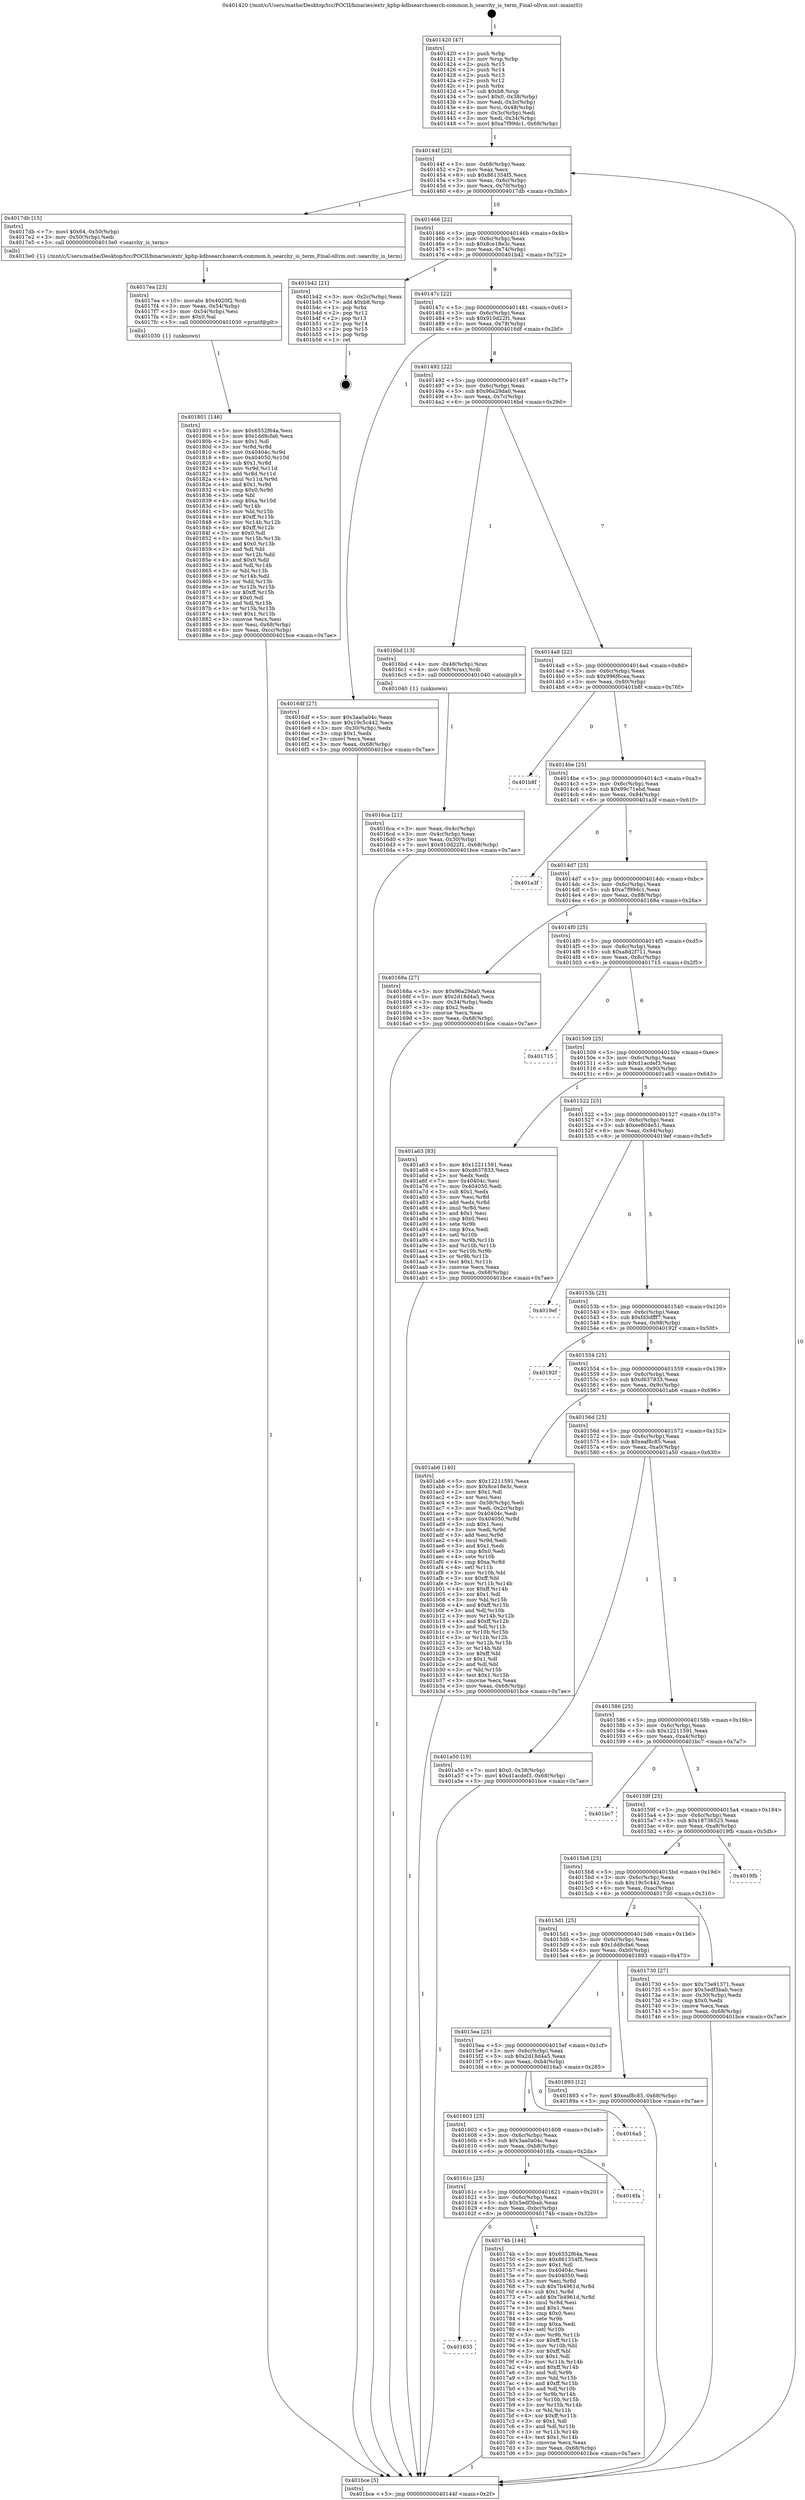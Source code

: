 digraph "0x401420" {
  label = "0x401420 (/mnt/c/Users/mathe/Desktop/tcc/POCII/binaries/extr_kphp-kdbsearchsearch-common.h_searchy_is_term_Final-ollvm.out::main(0))"
  labelloc = "t"
  node[shape=record]

  Entry [label="",width=0.3,height=0.3,shape=circle,fillcolor=black,style=filled]
  "0x40144f" [label="{
     0x40144f [23]\l
     | [instrs]\l
     &nbsp;&nbsp;0x40144f \<+3\>: mov -0x68(%rbp),%eax\l
     &nbsp;&nbsp;0x401452 \<+2\>: mov %eax,%ecx\l
     &nbsp;&nbsp;0x401454 \<+6\>: sub $0x861354f5,%ecx\l
     &nbsp;&nbsp;0x40145a \<+3\>: mov %eax,-0x6c(%rbp)\l
     &nbsp;&nbsp;0x40145d \<+3\>: mov %ecx,-0x70(%rbp)\l
     &nbsp;&nbsp;0x401460 \<+6\>: je 00000000004017db \<main+0x3bb\>\l
  }"]
  "0x4017db" [label="{
     0x4017db [15]\l
     | [instrs]\l
     &nbsp;&nbsp;0x4017db \<+7\>: movl $0x64,-0x50(%rbp)\l
     &nbsp;&nbsp;0x4017e2 \<+3\>: mov -0x50(%rbp),%edi\l
     &nbsp;&nbsp;0x4017e5 \<+5\>: call 00000000004013e0 \<searchy_is_term\>\l
     | [calls]\l
     &nbsp;&nbsp;0x4013e0 \{1\} (/mnt/c/Users/mathe/Desktop/tcc/POCII/binaries/extr_kphp-kdbsearchsearch-common.h_searchy_is_term_Final-ollvm.out::searchy_is_term)\l
  }"]
  "0x401466" [label="{
     0x401466 [22]\l
     | [instrs]\l
     &nbsp;&nbsp;0x401466 \<+5\>: jmp 000000000040146b \<main+0x4b\>\l
     &nbsp;&nbsp;0x40146b \<+3\>: mov -0x6c(%rbp),%eax\l
     &nbsp;&nbsp;0x40146e \<+5\>: sub $0x8ce18e3c,%eax\l
     &nbsp;&nbsp;0x401473 \<+3\>: mov %eax,-0x74(%rbp)\l
     &nbsp;&nbsp;0x401476 \<+6\>: je 0000000000401b42 \<main+0x722\>\l
  }"]
  Exit [label="",width=0.3,height=0.3,shape=circle,fillcolor=black,style=filled,peripheries=2]
  "0x401b42" [label="{
     0x401b42 [21]\l
     | [instrs]\l
     &nbsp;&nbsp;0x401b42 \<+3\>: mov -0x2c(%rbp),%eax\l
     &nbsp;&nbsp;0x401b45 \<+7\>: add $0xb8,%rsp\l
     &nbsp;&nbsp;0x401b4c \<+1\>: pop %rbx\l
     &nbsp;&nbsp;0x401b4d \<+2\>: pop %r12\l
     &nbsp;&nbsp;0x401b4f \<+2\>: pop %r13\l
     &nbsp;&nbsp;0x401b51 \<+2\>: pop %r14\l
     &nbsp;&nbsp;0x401b53 \<+2\>: pop %r15\l
     &nbsp;&nbsp;0x401b55 \<+1\>: pop %rbp\l
     &nbsp;&nbsp;0x401b56 \<+1\>: ret\l
  }"]
  "0x40147c" [label="{
     0x40147c [22]\l
     | [instrs]\l
     &nbsp;&nbsp;0x40147c \<+5\>: jmp 0000000000401481 \<main+0x61\>\l
     &nbsp;&nbsp;0x401481 \<+3\>: mov -0x6c(%rbp),%eax\l
     &nbsp;&nbsp;0x401484 \<+5\>: sub $0x910d22f1,%eax\l
     &nbsp;&nbsp;0x401489 \<+3\>: mov %eax,-0x78(%rbp)\l
     &nbsp;&nbsp;0x40148c \<+6\>: je 00000000004016df \<main+0x2bf\>\l
  }"]
  "0x401801" [label="{
     0x401801 [146]\l
     | [instrs]\l
     &nbsp;&nbsp;0x401801 \<+5\>: mov $0x6552f64a,%esi\l
     &nbsp;&nbsp;0x401806 \<+5\>: mov $0x1dd8cfa6,%ecx\l
     &nbsp;&nbsp;0x40180b \<+2\>: mov $0x1,%dl\l
     &nbsp;&nbsp;0x40180d \<+3\>: xor %r8d,%r8d\l
     &nbsp;&nbsp;0x401810 \<+8\>: mov 0x40404c,%r9d\l
     &nbsp;&nbsp;0x401818 \<+8\>: mov 0x404050,%r10d\l
     &nbsp;&nbsp;0x401820 \<+4\>: sub $0x1,%r8d\l
     &nbsp;&nbsp;0x401824 \<+3\>: mov %r9d,%r11d\l
     &nbsp;&nbsp;0x401827 \<+3\>: add %r8d,%r11d\l
     &nbsp;&nbsp;0x40182a \<+4\>: imul %r11d,%r9d\l
     &nbsp;&nbsp;0x40182e \<+4\>: and $0x1,%r9d\l
     &nbsp;&nbsp;0x401832 \<+4\>: cmp $0x0,%r9d\l
     &nbsp;&nbsp;0x401836 \<+3\>: sete %bl\l
     &nbsp;&nbsp;0x401839 \<+4\>: cmp $0xa,%r10d\l
     &nbsp;&nbsp;0x40183d \<+4\>: setl %r14b\l
     &nbsp;&nbsp;0x401841 \<+3\>: mov %bl,%r15b\l
     &nbsp;&nbsp;0x401844 \<+4\>: xor $0xff,%r15b\l
     &nbsp;&nbsp;0x401848 \<+3\>: mov %r14b,%r12b\l
     &nbsp;&nbsp;0x40184b \<+4\>: xor $0xff,%r12b\l
     &nbsp;&nbsp;0x40184f \<+3\>: xor $0x0,%dl\l
     &nbsp;&nbsp;0x401852 \<+3\>: mov %r15b,%r13b\l
     &nbsp;&nbsp;0x401855 \<+4\>: and $0x0,%r13b\l
     &nbsp;&nbsp;0x401859 \<+2\>: and %dl,%bl\l
     &nbsp;&nbsp;0x40185b \<+3\>: mov %r12b,%dil\l
     &nbsp;&nbsp;0x40185e \<+4\>: and $0x0,%dil\l
     &nbsp;&nbsp;0x401862 \<+3\>: and %dl,%r14b\l
     &nbsp;&nbsp;0x401865 \<+3\>: or %bl,%r13b\l
     &nbsp;&nbsp;0x401868 \<+3\>: or %r14b,%dil\l
     &nbsp;&nbsp;0x40186b \<+3\>: xor %dil,%r13b\l
     &nbsp;&nbsp;0x40186e \<+3\>: or %r12b,%r15b\l
     &nbsp;&nbsp;0x401871 \<+4\>: xor $0xff,%r15b\l
     &nbsp;&nbsp;0x401875 \<+3\>: or $0x0,%dl\l
     &nbsp;&nbsp;0x401878 \<+3\>: and %dl,%r15b\l
     &nbsp;&nbsp;0x40187b \<+3\>: or %r15b,%r13b\l
     &nbsp;&nbsp;0x40187e \<+4\>: test $0x1,%r13b\l
     &nbsp;&nbsp;0x401882 \<+3\>: cmovne %ecx,%esi\l
     &nbsp;&nbsp;0x401885 \<+3\>: mov %esi,-0x68(%rbp)\l
     &nbsp;&nbsp;0x401888 \<+6\>: mov %eax,-0xcc(%rbp)\l
     &nbsp;&nbsp;0x40188e \<+5\>: jmp 0000000000401bce \<main+0x7ae\>\l
  }"]
  "0x4016df" [label="{
     0x4016df [27]\l
     | [instrs]\l
     &nbsp;&nbsp;0x4016df \<+5\>: mov $0x3aa0a04c,%eax\l
     &nbsp;&nbsp;0x4016e4 \<+5\>: mov $0x19c5c442,%ecx\l
     &nbsp;&nbsp;0x4016e9 \<+3\>: mov -0x30(%rbp),%edx\l
     &nbsp;&nbsp;0x4016ec \<+3\>: cmp $0x1,%edx\l
     &nbsp;&nbsp;0x4016ef \<+3\>: cmovl %ecx,%eax\l
     &nbsp;&nbsp;0x4016f2 \<+3\>: mov %eax,-0x68(%rbp)\l
     &nbsp;&nbsp;0x4016f5 \<+5\>: jmp 0000000000401bce \<main+0x7ae\>\l
  }"]
  "0x401492" [label="{
     0x401492 [22]\l
     | [instrs]\l
     &nbsp;&nbsp;0x401492 \<+5\>: jmp 0000000000401497 \<main+0x77\>\l
     &nbsp;&nbsp;0x401497 \<+3\>: mov -0x6c(%rbp),%eax\l
     &nbsp;&nbsp;0x40149a \<+5\>: sub $0x96a29da0,%eax\l
     &nbsp;&nbsp;0x40149f \<+3\>: mov %eax,-0x7c(%rbp)\l
     &nbsp;&nbsp;0x4014a2 \<+6\>: je 00000000004016bd \<main+0x29d\>\l
  }"]
  "0x4017ea" [label="{
     0x4017ea [23]\l
     | [instrs]\l
     &nbsp;&nbsp;0x4017ea \<+10\>: movabs $0x4020f2,%rdi\l
     &nbsp;&nbsp;0x4017f4 \<+3\>: mov %eax,-0x54(%rbp)\l
     &nbsp;&nbsp;0x4017f7 \<+3\>: mov -0x54(%rbp),%esi\l
     &nbsp;&nbsp;0x4017fa \<+2\>: mov $0x0,%al\l
     &nbsp;&nbsp;0x4017fc \<+5\>: call 0000000000401030 \<printf@plt\>\l
     | [calls]\l
     &nbsp;&nbsp;0x401030 \{1\} (unknown)\l
  }"]
  "0x4016bd" [label="{
     0x4016bd [13]\l
     | [instrs]\l
     &nbsp;&nbsp;0x4016bd \<+4\>: mov -0x48(%rbp),%rax\l
     &nbsp;&nbsp;0x4016c1 \<+4\>: mov 0x8(%rax),%rdi\l
     &nbsp;&nbsp;0x4016c5 \<+5\>: call 0000000000401040 \<atoi@plt\>\l
     | [calls]\l
     &nbsp;&nbsp;0x401040 \{1\} (unknown)\l
  }"]
  "0x4014a8" [label="{
     0x4014a8 [22]\l
     | [instrs]\l
     &nbsp;&nbsp;0x4014a8 \<+5\>: jmp 00000000004014ad \<main+0x8d\>\l
     &nbsp;&nbsp;0x4014ad \<+3\>: mov -0x6c(%rbp),%eax\l
     &nbsp;&nbsp;0x4014b0 \<+5\>: sub $0x996f6cea,%eax\l
     &nbsp;&nbsp;0x4014b5 \<+3\>: mov %eax,-0x80(%rbp)\l
     &nbsp;&nbsp;0x4014b8 \<+6\>: je 0000000000401b8f \<main+0x76f\>\l
  }"]
  "0x401635" [label="{
     0x401635\l
  }", style=dashed]
  "0x401b8f" [label="{
     0x401b8f\l
  }", style=dashed]
  "0x4014be" [label="{
     0x4014be [25]\l
     | [instrs]\l
     &nbsp;&nbsp;0x4014be \<+5\>: jmp 00000000004014c3 \<main+0xa3\>\l
     &nbsp;&nbsp;0x4014c3 \<+3\>: mov -0x6c(%rbp),%eax\l
     &nbsp;&nbsp;0x4014c6 \<+5\>: sub $0x99c71ebd,%eax\l
     &nbsp;&nbsp;0x4014cb \<+6\>: mov %eax,-0x84(%rbp)\l
     &nbsp;&nbsp;0x4014d1 \<+6\>: je 0000000000401a3f \<main+0x61f\>\l
  }"]
  "0x40174b" [label="{
     0x40174b [144]\l
     | [instrs]\l
     &nbsp;&nbsp;0x40174b \<+5\>: mov $0x6552f64a,%eax\l
     &nbsp;&nbsp;0x401750 \<+5\>: mov $0x861354f5,%ecx\l
     &nbsp;&nbsp;0x401755 \<+2\>: mov $0x1,%dl\l
     &nbsp;&nbsp;0x401757 \<+7\>: mov 0x40404c,%esi\l
     &nbsp;&nbsp;0x40175e \<+7\>: mov 0x404050,%edi\l
     &nbsp;&nbsp;0x401765 \<+3\>: mov %esi,%r8d\l
     &nbsp;&nbsp;0x401768 \<+7\>: sub $0x7b4961d,%r8d\l
     &nbsp;&nbsp;0x40176f \<+4\>: sub $0x1,%r8d\l
     &nbsp;&nbsp;0x401773 \<+7\>: add $0x7b4961d,%r8d\l
     &nbsp;&nbsp;0x40177a \<+4\>: imul %r8d,%esi\l
     &nbsp;&nbsp;0x40177e \<+3\>: and $0x1,%esi\l
     &nbsp;&nbsp;0x401781 \<+3\>: cmp $0x0,%esi\l
     &nbsp;&nbsp;0x401784 \<+4\>: sete %r9b\l
     &nbsp;&nbsp;0x401788 \<+3\>: cmp $0xa,%edi\l
     &nbsp;&nbsp;0x40178b \<+4\>: setl %r10b\l
     &nbsp;&nbsp;0x40178f \<+3\>: mov %r9b,%r11b\l
     &nbsp;&nbsp;0x401792 \<+4\>: xor $0xff,%r11b\l
     &nbsp;&nbsp;0x401796 \<+3\>: mov %r10b,%bl\l
     &nbsp;&nbsp;0x401799 \<+3\>: xor $0xff,%bl\l
     &nbsp;&nbsp;0x40179c \<+3\>: xor $0x1,%dl\l
     &nbsp;&nbsp;0x40179f \<+3\>: mov %r11b,%r14b\l
     &nbsp;&nbsp;0x4017a2 \<+4\>: and $0xff,%r14b\l
     &nbsp;&nbsp;0x4017a6 \<+3\>: and %dl,%r9b\l
     &nbsp;&nbsp;0x4017a9 \<+3\>: mov %bl,%r15b\l
     &nbsp;&nbsp;0x4017ac \<+4\>: and $0xff,%r15b\l
     &nbsp;&nbsp;0x4017b0 \<+3\>: and %dl,%r10b\l
     &nbsp;&nbsp;0x4017b3 \<+3\>: or %r9b,%r14b\l
     &nbsp;&nbsp;0x4017b6 \<+3\>: or %r10b,%r15b\l
     &nbsp;&nbsp;0x4017b9 \<+3\>: xor %r15b,%r14b\l
     &nbsp;&nbsp;0x4017bc \<+3\>: or %bl,%r11b\l
     &nbsp;&nbsp;0x4017bf \<+4\>: xor $0xff,%r11b\l
     &nbsp;&nbsp;0x4017c3 \<+3\>: or $0x1,%dl\l
     &nbsp;&nbsp;0x4017c6 \<+3\>: and %dl,%r11b\l
     &nbsp;&nbsp;0x4017c9 \<+3\>: or %r11b,%r14b\l
     &nbsp;&nbsp;0x4017cc \<+4\>: test $0x1,%r14b\l
     &nbsp;&nbsp;0x4017d0 \<+3\>: cmovne %ecx,%eax\l
     &nbsp;&nbsp;0x4017d3 \<+3\>: mov %eax,-0x68(%rbp)\l
     &nbsp;&nbsp;0x4017d6 \<+5\>: jmp 0000000000401bce \<main+0x7ae\>\l
  }"]
  "0x401a3f" [label="{
     0x401a3f\l
  }", style=dashed]
  "0x4014d7" [label="{
     0x4014d7 [25]\l
     | [instrs]\l
     &nbsp;&nbsp;0x4014d7 \<+5\>: jmp 00000000004014dc \<main+0xbc\>\l
     &nbsp;&nbsp;0x4014dc \<+3\>: mov -0x6c(%rbp),%eax\l
     &nbsp;&nbsp;0x4014df \<+5\>: sub $0xa7f99dc1,%eax\l
     &nbsp;&nbsp;0x4014e4 \<+6\>: mov %eax,-0x88(%rbp)\l
     &nbsp;&nbsp;0x4014ea \<+6\>: je 000000000040168a \<main+0x26a\>\l
  }"]
  "0x40161c" [label="{
     0x40161c [25]\l
     | [instrs]\l
     &nbsp;&nbsp;0x40161c \<+5\>: jmp 0000000000401621 \<main+0x201\>\l
     &nbsp;&nbsp;0x401621 \<+3\>: mov -0x6c(%rbp),%eax\l
     &nbsp;&nbsp;0x401624 \<+5\>: sub $0x5edf3bab,%eax\l
     &nbsp;&nbsp;0x401629 \<+6\>: mov %eax,-0xbc(%rbp)\l
     &nbsp;&nbsp;0x40162f \<+6\>: je 000000000040174b \<main+0x32b\>\l
  }"]
  "0x40168a" [label="{
     0x40168a [27]\l
     | [instrs]\l
     &nbsp;&nbsp;0x40168a \<+5\>: mov $0x96a29da0,%eax\l
     &nbsp;&nbsp;0x40168f \<+5\>: mov $0x2d18d4a5,%ecx\l
     &nbsp;&nbsp;0x401694 \<+3\>: mov -0x34(%rbp),%edx\l
     &nbsp;&nbsp;0x401697 \<+3\>: cmp $0x2,%edx\l
     &nbsp;&nbsp;0x40169a \<+3\>: cmovne %ecx,%eax\l
     &nbsp;&nbsp;0x40169d \<+3\>: mov %eax,-0x68(%rbp)\l
     &nbsp;&nbsp;0x4016a0 \<+5\>: jmp 0000000000401bce \<main+0x7ae\>\l
  }"]
  "0x4014f0" [label="{
     0x4014f0 [25]\l
     | [instrs]\l
     &nbsp;&nbsp;0x4014f0 \<+5\>: jmp 00000000004014f5 \<main+0xd5\>\l
     &nbsp;&nbsp;0x4014f5 \<+3\>: mov -0x6c(%rbp),%eax\l
     &nbsp;&nbsp;0x4014f8 \<+5\>: sub $0xa8d2f711,%eax\l
     &nbsp;&nbsp;0x4014fd \<+6\>: mov %eax,-0x8c(%rbp)\l
     &nbsp;&nbsp;0x401503 \<+6\>: je 0000000000401715 \<main+0x2f5\>\l
  }"]
  "0x401bce" [label="{
     0x401bce [5]\l
     | [instrs]\l
     &nbsp;&nbsp;0x401bce \<+5\>: jmp 000000000040144f \<main+0x2f\>\l
  }"]
  "0x401420" [label="{
     0x401420 [47]\l
     | [instrs]\l
     &nbsp;&nbsp;0x401420 \<+1\>: push %rbp\l
     &nbsp;&nbsp;0x401421 \<+3\>: mov %rsp,%rbp\l
     &nbsp;&nbsp;0x401424 \<+2\>: push %r15\l
     &nbsp;&nbsp;0x401426 \<+2\>: push %r14\l
     &nbsp;&nbsp;0x401428 \<+2\>: push %r13\l
     &nbsp;&nbsp;0x40142a \<+2\>: push %r12\l
     &nbsp;&nbsp;0x40142c \<+1\>: push %rbx\l
     &nbsp;&nbsp;0x40142d \<+7\>: sub $0xb8,%rsp\l
     &nbsp;&nbsp;0x401434 \<+7\>: movl $0x0,-0x38(%rbp)\l
     &nbsp;&nbsp;0x40143b \<+3\>: mov %edi,-0x3c(%rbp)\l
     &nbsp;&nbsp;0x40143e \<+4\>: mov %rsi,-0x48(%rbp)\l
     &nbsp;&nbsp;0x401442 \<+3\>: mov -0x3c(%rbp),%edi\l
     &nbsp;&nbsp;0x401445 \<+3\>: mov %edi,-0x34(%rbp)\l
     &nbsp;&nbsp;0x401448 \<+7\>: movl $0xa7f99dc1,-0x68(%rbp)\l
  }"]
  "0x4016ca" [label="{
     0x4016ca [21]\l
     | [instrs]\l
     &nbsp;&nbsp;0x4016ca \<+3\>: mov %eax,-0x4c(%rbp)\l
     &nbsp;&nbsp;0x4016cd \<+3\>: mov -0x4c(%rbp),%eax\l
     &nbsp;&nbsp;0x4016d0 \<+3\>: mov %eax,-0x30(%rbp)\l
     &nbsp;&nbsp;0x4016d3 \<+7\>: movl $0x910d22f1,-0x68(%rbp)\l
     &nbsp;&nbsp;0x4016da \<+5\>: jmp 0000000000401bce \<main+0x7ae\>\l
  }"]
  "0x4016fa" [label="{
     0x4016fa\l
  }", style=dashed]
  "0x401715" [label="{
     0x401715\l
  }", style=dashed]
  "0x401509" [label="{
     0x401509 [25]\l
     | [instrs]\l
     &nbsp;&nbsp;0x401509 \<+5\>: jmp 000000000040150e \<main+0xee\>\l
     &nbsp;&nbsp;0x40150e \<+3\>: mov -0x6c(%rbp),%eax\l
     &nbsp;&nbsp;0x401511 \<+5\>: sub $0xd1acdef3,%eax\l
     &nbsp;&nbsp;0x401516 \<+6\>: mov %eax,-0x90(%rbp)\l
     &nbsp;&nbsp;0x40151c \<+6\>: je 0000000000401a63 \<main+0x643\>\l
  }"]
  "0x401603" [label="{
     0x401603 [25]\l
     | [instrs]\l
     &nbsp;&nbsp;0x401603 \<+5\>: jmp 0000000000401608 \<main+0x1e8\>\l
     &nbsp;&nbsp;0x401608 \<+3\>: mov -0x6c(%rbp),%eax\l
     &nbsp;&nbsp;0x40160b \<+5\>: sub $0x3aa0a04c,%eax\l
     &nbsp;&nbsp;0x401610 \<+6\>: mov %eax,-0xb8(%rbp)\l
     &nbsp;&nbsp;0x401616 \<+6\>: je 00000000004016fa \<main+0x2da\>\l
  }"]
  "0x401a63" [label="{
     0x401a63 [83]\l
     | [instrs]\l
     &nbsp;&nbsp;0x401a63 \<+5\>: mov $0x12211591,%eax\l
     &nbsp;&nbsp;0x401a68 \<+5\>: mov $0xd637833,%ecx\l
     &nbsp;&nbsp;0x401a6d \<+2\>: xor %edx,%edx\l
     &nbsp;&nbsp;0x401a6f \<+7\>: mov 0x40404c,%esi\l
     &nbsp;&nbsp;0x401a76 \<+7\>: mov 0x404050,%edi\l
     &nbsp;&nbsp;0x401a7d \<+3\>: sub $0x1,%edx\l
     &nbsp;&nbsp;0x401a80 \<+3\>: mov %esi,%r8d\l
     &nbsp;&nbsp;0x401a83 \<+3\>: add %edx,%r8d\l
     &nbsp;&nbsp;0x401a86 \<+4\>: imul %r8d,%esi\l
     &nbsp;&nbsp;0x401a8a \<+3\>: and $0x1,%esi\l
     &nbsp;&nbsp;0x401a8d \<+3\>: cmp $0x0,%esi\l
     &nbsp;&nbsp;0x401a90 \<+4\>: sete %r9b\l
     &nbsp;&nbsp;0x401a94 \<+3\>: cmp $0xa,%edi\l
     &nbsp;&nbsp;0x401a97 \<+4\>: setl %r10b\l
     &nbsp;&nbsp;0x401a9b \<+3\>: mov %r9b,%r11b\l
     &nbsp;&nbsp;0x401a9e \<+3\>: and %r10b,%r11b\l
     &nbsp;&nbsp;0x401aa1 \<+3\>: xor %r10b,%r9b\l
     &nbsp;&nbsp;0x401aa4 \<+3\>: or %r9b,%r11b\l
     &nbsp;&nbsp;0x401aa7 \<+4\>: test $0x1,%r11b\l
     &nbsp;&nbsp;0x401aab \<+3\>: cmovne %ecx,%eax\l
     &nbsp;&nbsp;0x401aae \<+3\>: mov %eax,-0x68(%rbp)\l
     &nbsp;&nbsp;0x401ab1 \<+5\>: jmp 0000000000401bce \<main+0x7ae\>\l
  }"]
  "0x401522" [label="{
     0x401522 [25]\l
     | [instrs]\l
     &nbsp;&nbsp;0x401522 \<+5\>: jmp 0000000000401527 \<main+0x107\>\l
     &nbsp;&nbsp;0x401527 \<+3\>: mov -0x6c(%rbp),%eax\l
     &nbsp;&nbsp;0x40152a \<+5\>: sub $0xee804e51,%eax\l
     &nbsp;&nbsp;0x40152f \<+6\>: mov %eax,-0x94(%rbp)\l
     &nbsp;&nbsp;0x401535 \<+6\>: je 00000000004019ef \<main+0x5cf\>\l
  }"]
  "0x4016a5" [label="{
     0x4016a5\l
  }", style=dashed]
  "0x4019ef" [label="{
     0x4019ef\l
  }", style=dashed]
  "0x40153b" [label="{
     0x40153b [25]\l
     | [instrs]\l
     &nbsp;&nbsp;0x40153b \<+5\>: jmp 0000000000401540 \<main+0x120\>\l
     &nbsp;&nbsp;0x401540 \<+3\>: mov -0x6c(%rbp),%eax\l
     &nbsp;&nbsp;0x401543 \<+5\>: sub $0xfd3dfff7,%eax\l
     &nbsp;&nbsp;0x401548 \<+6\>: mov %eax,-0x98(%rbp)\l
     &nbsp;&nbsp;0x40154e \<+6\>: je 000000000040192f \<main+0x50f\>\l
  }"]
  "0x4015ea" [label="{
     0x4015ea [25]\l
     | [instrs]\l
     &nbsp;&nbsp;0x4015ea \<+5\>: jmp 00000000004015ef \<main+0x1cf\>\l
     &nbsp;&nbsp;0x4015ef \<+3\>: mov -0x6c(%rbp),%eax\l
     &nbsp;&nbsp;0x4015f2 \<+5\>: sub $0x2d18d4a5,%eax\l
     &nbsp;&nbsp;0x4015f7 \<+6\>: mov %eax,-0xb4(%rbp)\l
     &nbsp;&nbsp;0x4015fd \<+6\>: je 00000000004016a5 \<main+0x285\>\l
  }"]
  "0x40192f" [label="{
     0x40192f\l
  }", style=dashed]
  "0x401554" [label="{
     0x401554 [25]\l
     | [instrs]\l
     &nbsp;&nbsp;0x401554 \<+5\>: jmp 0000000000401559 \<main+0x139\>\l
     &nbsp;&nbsp;0x401559 \<+3\>: mov -0x6c(%rbp),%eax\l
     &nbsp;&nbsp;0x40155c \<+5\>: sub $0xd637833,%eax\l
     &nbsp;&nbsp;0x401561 \<+6\>: mov %eax,-0x9c(%rbp)\l
     &nbsp;&nbsp;0x401567 \<+6\>: je 0000000000401ab6 \<main+0x696\>\l
  }"]
  "0x401893" [label="{
     0x401893 [12]\l
     | [instrs]\l
     &nbsp;&nbsp;0x401893 \<+7\>: movl $0xeaf8c85,-0x68(%rbp)\l
     &nbsp;&nbsp;0x40189a \<+5\>: jmp 0000000000401bce \<main+0x7ae\>\l
  }"]
  "0x401ab6" [label="{
     0x401ab6 [140]\l
     | [instrs]\l
     &nbsp;&nbsp;0x401ab6 \<+5\>: mov $0x12211591,%eax\l
     &nbsp;&nbsp;0x401abb \<+5\>: mov $0x8ce18e3c,%ecx\l
     &nbsp;&nbsp;0x401ac0 \<+2\>: mov $0x1,%dl\l
     &nbsp;&nbsp;0x401ac2 \<+2\>: xor %esi,%esi\l
     &nbsp;&nbsp;0x401ac4 \<+3\>: mov -0x38(%rbp),%edi\l
     &nbsp;&nbsp;0x401ac7 \<+3\>: mov %edi,-0x2c(%rbp)\l
     &nbsp;&nbsp;0x401aca \<+7\>: mov 0x40404c,%edi\l
     &nbsp;&nbsp;0x401ad1 \<+8\>: mov 0x404050,%r8d\l
     &nbsp;&nbsp;0x401ad9 \<+3\>: sub $0x1,%esi\l
     &nbsp;&nbsp;0x401adc \<+3\>: mov %edi,%r9d\l
     &nbsp;&nbsp;0x401adf \<+3\>: add %esi,%r9d\l
     &nbsp;&nbsp;0x401ae2 \<+4\>: imul %r9d,%edi\l
     &nbsp;&nbsp;0x401ae6 \<+3\>: and $0x1,%edi\l
     &nbsp;&nbsp;0x401ae9 \<+3\>: cmp $0x0,%edi\l
     &nbsp;&nbsp;0x401aec \<+4\>: sete %r10b\l
     &nbsp;&nbsp;0x401af0 \<+4\>: cmp $0xa,%r8d\l
     &nbsp;&nbsp;0x401af4 \<+4\>: setl %r11b\l
     &nbsp;&nbsp;0x401af8 \<+3\>: mov %r10b,%bl\l
     &nbsp;&nbsp;0x401afb \<+3\>: xor $0xff,%bl\l
     &nbsp;&nbsp;0x401afe \<+3\>: mov %r11b,%r14b\l
     &nbsp;&nbsp;0x401b01 \<+4\>: xor $0xff,%r14b\l
     &nbsp;&nbsp;0x401b05 \<+3\>: xor $0x1,%dl\l
     &nbsp;&nbsp;0x401b08 \<+3\>: mov %bl,%r15b\l
     &nbsp;&nbsp;0x401b0b \<+4\>: and $0xff,%r15b\l
     &nbsp;&nbsp;0x401b0f \<+3\>: and %dl,%r10b\l
     &nbsp;&nbsp;0x401b12 \<+3\>: mov %r14b,%r12b\l
     &nbsp;&nbsp;0x401b15 \<+4\>: and $0xff,%r12b\l
     &nbsp;&nbsp;0x401b19 \<+3\>: and %dl,%r11b\l
     &nbsp;&nbsp;0x401b1c \<+3\>: or %r10b,%r15b\l
     &nbsp;&nbsp;0x401b1f \<+3\>: or %r11b,%r12b\l
     &nbsp;&nbsp;0x401b22 \<+3\>: xor %r12b,%r15b\l
     &nbsp;&nbsp;0x401b25 \<+3\>: or %r14b,%bl\l
     &nbsp;&nbsp;0x401b28 \<+3\>: xor $0xff,%bl\l
     &nbsp;&nbsp;0x401b2b \<+3\>: or $0x1,%dl\l
     &nbsp;&nbsp;0x401b2e \<+2\>: and %dl,%bl\l
     &nbsp;&nbsp;0x401b30 \<+3\>: or %bl,%r15b\l
     &nbsp;&nbsp;0x401b33 \<+4\>: test $0x1,%r15b\l
     &nbsp;&nbsp;0x401b37 \<+3\>: cmovne %ecx,%eax\l
     &nbsp;&nbsp;0x401b3a \<+3\>: mov %eax,-0x68(%rbp)\l
     &nbsp;&nbsp;0x401b3d \<+5\>: jmp 0000000000401bce \<main+0x7ae\>\l
  }"]
  "0x40156d" [label="{
     0x40156d [25]\l
     | [instrs]\l
     &nbsp;&nbsp;0x40156d \<+5\>: jmp 0000000000401572 \<main+0x152\>\l
     &nbsp;&nbsp;0x401572 \<+3\>: mov -0x6c(%rbp),%eax\l
     &nbsp;&nbsp;0x401575 \<+5\>: sub $0xeaf8c85,%eax\l
     &nbsp;&nbsp;0x40157a \<+6\>: mov %eax,-0xa0(%rbp)\l
     &nbsp;&nbsp;0x401580 \<+6\>: je 0000000000401a50 \<main+0x630\>\l
  }"]
  "0x4015d1" [label="{
     0x4015d1 [25]\l
     | [instrs]\l
     &nbsp;&nbsp;0x4015d1 \<+5\>: jmp 00000000004015d6 \<main+0x1b6\>\l
     &nbsp;&nbsp;0x4015d6 \<+3\>: mov -0x6c(%rbp),%eax\l
     &nbsp;&nbsp;0x4015d9 \<+5\>: sub $0x1dd8cfa6,%eax\l
     &nbsp;&nbsp;0x4015de \<+6\>: mov %eax,-0xb0(%rbp)\l
     &nbsp;&nbsp;0x4015e4 \<+6\>: je 0000000000401893 \<main+0x473\>\l
  }"]
  "0x401a50" [label="{
     0x401a50 [19]\l
     | [instrs]\l
     &nbsp;&nbsp;0x401a50 \<+7\>: movl $0x0,-0x38(%rbp)\l
     &nbsp;&nbsp;0x401a57 \<+7\>: movl $0xd1acdef3,-0x68(%rbp)\l
     &nbsp;&nbsp;0x401a5e \<+5\>: jmp 0000000000401bce \<main+0x7ae\>\l
  }"]
  "0x401586" [label="{
     0x401586 [25]\l
     | [instrs]\l
     &nbsp;&nbsp;0x401586 \<+5\>: jmp 000000000040158b \<main+0x16b\>\l
     &nbsp;&nbsp;0x40158b \<+3\>: mov -0x6c(%rbp),%eax\l
     &nbsp;&nbsp;0x40158e \<+5\>: sub $0x12211591,%eax\l
     &nbsp;&nbsp;0x401593 \<+6\>: mov %eax,-0xa4(%rbp)\l
     &nbsp;&nbsp;0x401599 \<+6\>: je 0000000000401bc7 \<main+0x7a7\>\l
  }"]
  "0x401730" [label="{
     0x401730 [27]\l
     | [instrs]\l
     &nbsp;&nbsp;0x401730 \<+5\>: mov $0x73e91371,%eax\l
     &nbsp;&nbsp;0x401735 \<+5\>: mov $0x5edf3bab,%ecx\l
     &nbsp;&nbsp;0x40173a \<+3\>: mov -0x30(%rbp),%edx\l
     &nbsp;&nbsp;0x40173d \<+3\>: cmp $0x0,%edx\l
     &nbsp;&nbsp;0x401740 \<+3\>: cmove %ecx,%eax\l
     &nbsp;&nbsp;0x401743 \<+3\>: mov %eax,-0x68(%rbp)\l
     &nbsp;&nbsp;0x401746 \<+5\>: jmp 0000000000401bce \<main+0x7ae\>\l
  }"]
  "0x401bc7" [label="{
     0x401bc7\l
  }", style=dashed]
  "0x40159f" [label="{
     0x40159f [25]\l
     | [instrs]\l
     &nbsp;&nbsp;0x40159f \<+5\>: jmp 00000000004015a4 \<main+0x184\>\l
     &nbsp;&nbsp;0x4015a4 \<+3\>: mov -0x6c(%rbp),%eax\l
     &nbsp;&nbsp;0x4015a7 \<+5\>: sub $0x18736525,%eax\l
     &nbsp;&nbsp;0x4015ac \<+6\>: mov %eax,-0xa8(%rbp)\l
     &nbsp;&nbsp;0x4015b2 \<+6\>: je 00000000004019fb \<main+0x5db\>\l
  }"]
  "0x4015b8" [label="{
     0x4015b8 [25]\l
     | [instrs]\l
     &nbsp;&nbsp;0x4015b8 \<+5\>: jmp 00000000004015bd \<main+0x19d\>\l
     &nbsp;&nbsp;0x4015bd \<+3\>: mov -0x6c(%rbp),%eax\l
     &nbsp;&nbsp;0x4015c0 \<+5\>: sub $0x19c5c442,%eax\l
     &nbsp;&nbsp;0x4015c5 \<+6\>: mov %eax,-0xac(%rbp)\l
     &nbsp;&nbsp;0x4015cb \<+6\>: je 0000000000401730 \<main+0x310\>\l
  }"]
  "0x4019fb" [label="{
     0x4019fb\l
  }", style=dashed]
  Entry -> "0x401420" [label=" 1"]
  "0x40144f" -> "0x4017db" [label=" 1"]
  "0x40144f" -> "0x401466" [label=" 10"]
  "0x401b42" -> Exit [label=" 1"]
  "0x401466" -> "0x401b42" [label=" 1"]
  "0x401466" -> "0x40147c" [label=" 9"]
  "0x401ab6" -> "0x401bce" [label=" 1"]
  "0x40147c" -> "0x4016df" [label=" 1"]
  "0x40147c" -> "0x401492" [label=" 8"]
  "0x401a63" -> "0x401bce" [label=" 1"]
  "0x401492" -> "0x4016bd" [label=" 1"]
  "0x401492" -> "0x4014a8" [label=" 7"]
  "0x401a50" -> "0x401bce" [label=" 1"]
  "0x4014a8" -> "0x401b8f" [label=" 0"]
  "0x4014a8" -> "0x4014be" [label=" 7"]
  "0x401893" -> "0x401bce" [label=" 1"]
  "0x4014be" -> "0x401a3f" [label=" 0"]
  "0x4014be" -> "0x4014d7" [label=" 7"]
  "0x401801" -> "0x401bce" [label=" 1"]
  "0x4014d7" -> "0x40168a" [label=" 1"]
  "0x4014d7" -> "0x4014f0" [label=" 6"]
  "0x40168a" -> "0x401bce" [label=" 1"]
  "0x401420" -> "0x40144f" [label=" 1"]
  "0x401bce" -> "0x40144f" [label=" 10"]
  "0x4016bd" -> "0x4016ca" [label=" 1"]
  "0x4016ca" -> "0x401bce" [label=" 1"]
  "0x4016df" -> "0x401bce" [label=" 1"]
  "0x4017db" -> "0x4017ea" [label=" 1"]
  "0x4014f0" -> "0x401715" [label=" 0"]
  "0x4014f0" -> "0x401509" [label=" 6"]
  "0x40174b" -> "0x401bce" [label=" 1"]
  "0x401509" -> "0x401a63" [label=" 1"]
  "0x401509" -> "0x401522" [label=" 5"]
  "0x40161c" -> "0x40174b" [label=" 1"]
  "0x401522" -> "0x4019ef" [label=" 0"]
  "0x401522" -> "0x40153b" [label=" 5"]
  "0x4017ea" -> "0x401801" [label=" 1"]
  "0x40153b" -> "0x40192f" [label=" 0"]
  "0x40153b" -> "0x401554" [label=" 5"]
  "0x401603" -> "0x4016fa" [label=" 0"]
  "0x401554" -> "0x401ab6" [label=" 1"]
  "0x401554" -> "0x40156d" [label=" 4"]
  "0x40161c" -> "0x401635" [label=" 0"]
  "0x40156d" -> "0x401a50" [label=" 1"]
  "0x40156d" -> "0x401586" [label=" 3"]
  "0x4015ea" -> "0x4016a5" [label=" 0"]
  "0x401586" -> "0x401bc7" [label=" 0"]
  "0x401586" -> "0x40159f" [label=" 3"]
  "0x401603" -> "0x40161c" [label=" 1"]
  "0x40159f" -> "0x4019fb" [label=" 0"]
  "0x40159f" -> "0x4015b8" [label=" 3"]
  "0x4015d1" -> "0x4015ea" [label=" 1"]
  "0x4015b8" -> "0x401730" [label=" 1"]
  "0x4015b8" -> "0x4015d1" [label=" 2"]
  "0x401730" -> "0x401bce" [label=" 1"]
  "0x4015ea" -> "0x401603" [label=" 1"]
  "0x4015d1" -> "0x401893" [label=" 1"]
}
